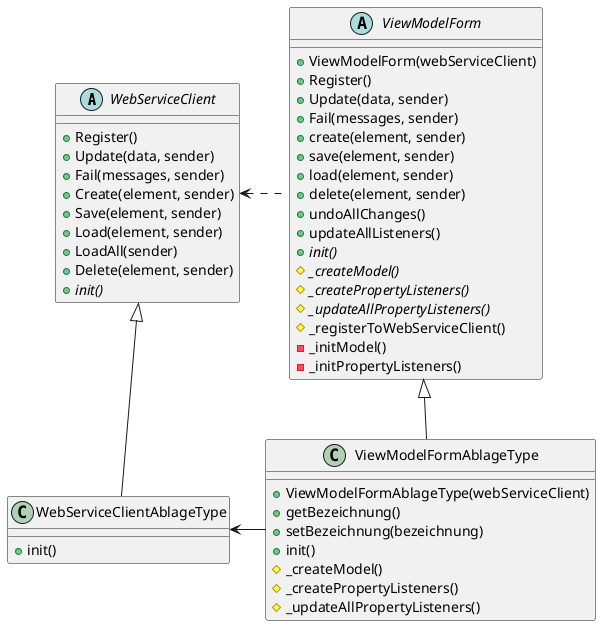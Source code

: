 @startuml

abstract class WebServiceClient {
+Register()
+Update(data, sender)
+Fail(messages, sender)
+Create(element, sender)
+Save(element, sender)
+Load(element, sender)
+LoadAll(sender)
+Delete(element, sender)
+{abstract}init()
}
class WebServiceClientAblageType {
+init()
}

abstract class ViewModelForm {
+ViewModelForm(webServiceClient)
+Register()
+Update(data, sender)
+Fail(messages, sender)
+create(element, sender)
+save(element, sender)
+load(element, sender)
+delete(element, sender)
+undoAllChanges()
+updateAllListeners()
+{abstract}init()
#{abstract}_createModel()
#{abstract}_createPropertyListeners()
#{abstract}_updateAllPropertyListeners()
#_registerToWebServiceClient()
-_initModel()
-_initPropertyListeners()
}
class ViewModelFormAblageType {
+ViewModelFormAblageType(webServiceClient)
+getBezeichnung()
+setBezeichnung(bezeichnung)
+init()
#_createModel()
#_createPropertyListeners()
#_updateAllPropertyListeners()
}

WebServiceClient <|-- WebServiceClientAblageType
ViewModelForm <|-- ViewModelFormAblageType

WebServiceClient <. ViewModelForm
WebServiceClientAblageType <- ViewModelFormAblageType

@enduml
